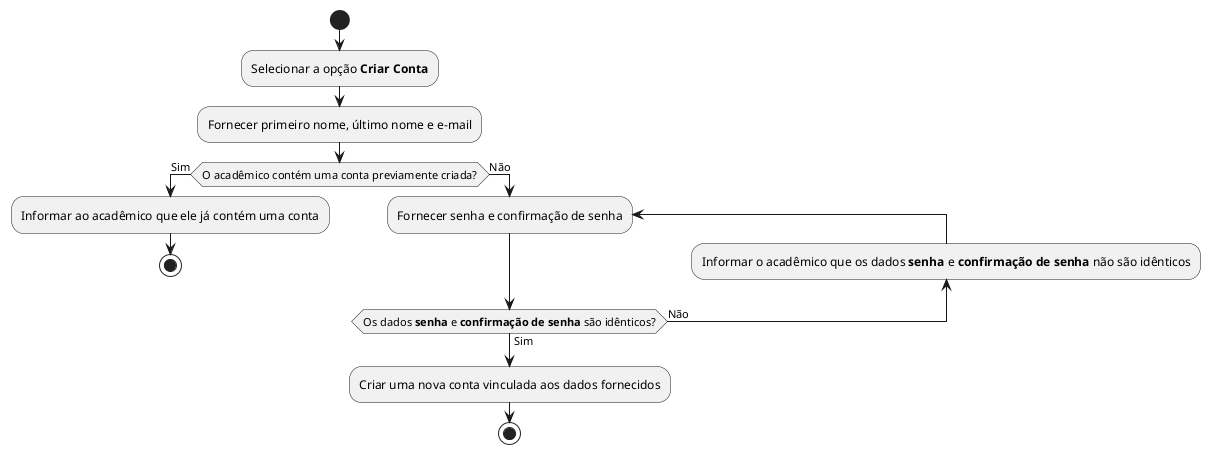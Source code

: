 @startuml criar-conta

start
:Selecionar a opção **Criar Conta**;
:Fornecer primeiro nome, último nome e e-mail;
if (O acadêmico contém uma conta previamente criada?) then (Sim)
    :Informar ao acadêmico que ele já contém uma conta;
    stop
else (Não)
    repeat :Fornecer senha e confirmação de senha;
    backward :Informar o acadêmico que os dados **senha** e **confirmação de senha** não são idênticos;
    repeat while (Os dados **senha** e **confirmação de senha** são idênticos?) is (Não) not (Sim)
    :Criar uma nova conta vinculada aos dados fornecidos;
    stop

    @enduml